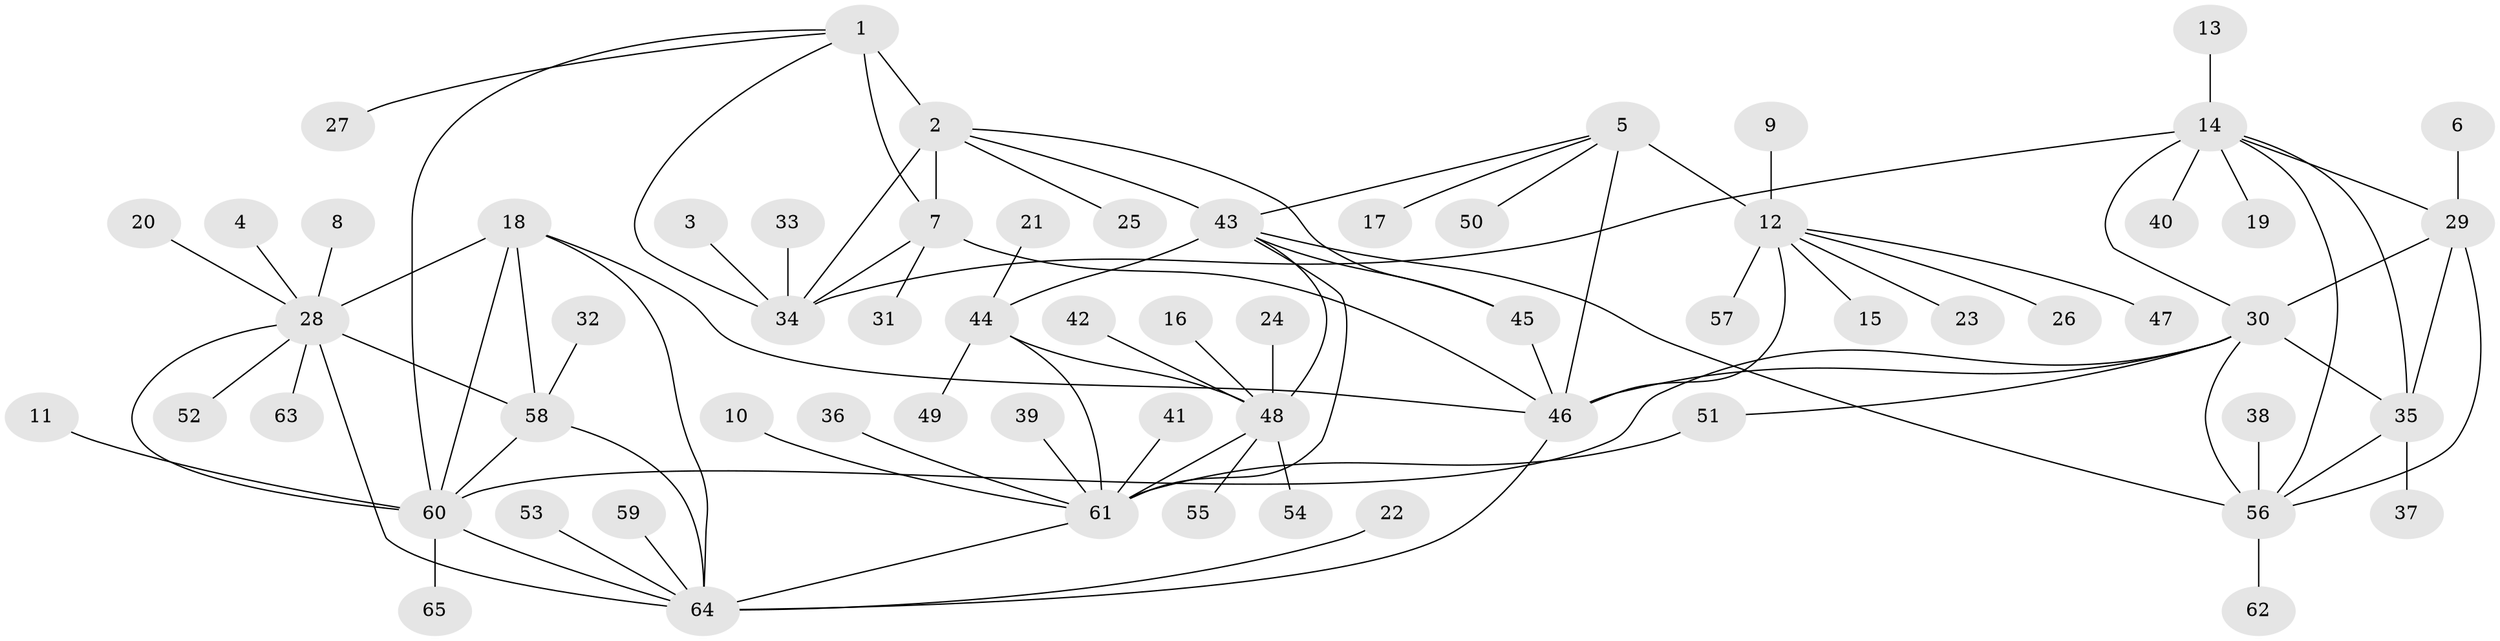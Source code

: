 // original degree distribution, {7: 0.03968253968253968, 6: 0.047619047619047616, 12: 0.023809523809523808, 11: 0.031746031746031744, 13: 0.007936507936507936, 5: 0.023809523809523808, 10: 0.023809523809523808, 9: 0.015873015873015872, 8: 0.031746031746031744, 1: 0.6031746031746031, 4: 0.007936507936507936, 2: 0.1349206349206349, 3: 0.007936507936507936}
// Generated by graph-tools (version 1.1) at 2025/02/03/09/25 03:02:32]
// undirected, 65 vertices, 93 edges
graph export_dot {
graph [start="1"]
  node [color=gray90,style=filled];
  1;
  2;
  3;
  4;
  5;
  6;
  7;
  8;
  9;
  10;
  11;
  12;
  13;
  14;
  15;
  16;
  17;
  18;
  19;
  20;
  21;
  22;
  23;
  24;
  25;
  26;
  27;
  28;
  29;
  30;
  31;
  32;
  33;
  34;
  35;
  36;
  37;
  38;
  39;
  40;
  41;
  42;
  43;
  44;
  45;
  46;
  47;
  48;
  49;
  50;
  51;
  52;
  53;
  54;
  55;
  56;
  57;
  58;
  59;
  60;
  61;
  62;
  63;
  64;
  65;
  1 -- 2 [weight=4.0];
  1 -- 7 [weight=2.0];
  1 -- 27 [weight=1.0];
  1 -- 34 [weight=2.0];
  1 -- 60 [weight=1.0];
  2 -- 7 [weight=2.0];
  2 -- 25 [weight=1.0];
  2 -- 34 [weight=2.0];
  2 -- 43 [weight=2.0];
  2 -- 45 [weight=1.0];
  3 -- 34 [weight=1.0];
  4 -- 28 [weight=1.0];
  5 -- 12 [weight=6.0];
  5 -- 17 [weight=1.0];
  5 -- 43 [weight=1.0];
  5 -- 46 [weight=3.0];
  5 -- 50 [weight=1.0];
  6 -- 29 [weight=1.0];
  7 -- 31 [weight=1.0];
  7 -- 34 [weight=1.0];
  7 -- 46 [weight=1.0];
  8 -- 28 [weight=1.0];
  9 -- 12 [weight=1.0];
  10 -- 61 [weight=1.0];
  11 -- 60 [weight=1.0];
  12 -- 15 [weight=1.0];
  12 -- 23 [weight=1.0];
  12 -- 26 [weight=1.0];
  12 -- 46 [weight=3.0];
  12 -- 47 [weight=1.0];
  12 -- 57 [weight=1.0];
  13 -- 14 [weight=1.0];
  14 -- 19 [weight=1.0];
  14 -- 29 [weight=1.0];
  14 -- 30 [weight=2.0];
  14 -- 34 [weight=1.0];
  14 -- 35 [weight=1.0];
  14 -- 40 [weight=1.0];
  14 -- 56 [weight=1.0];
  16 -- 48 [weight=1.0];
  18 -- 28 [weight=1.0];
  18 -- 46 [weight=1.0];
  18 -- 58 [weight=2.0];
  18 -- 60 [weight=1.0];
  18 -- 64 [weight=1.0];
  20 -- 28 [weight=1.0];
  21 -- 44 [weight=1.0];
  22 -- 64 [weight=1.0];
  24 -- 48 [weight=1.0];
  28 -- 52 [weight=1.0];
  28 -- 58 [weight=2.0];
  28 -- 60 [weight=1.0];
  28 -- 63 [weight=1.0];
  28 -- 64 [weight=1.0];
  29 -- 30 [weight=2.0];
  29 -- 35 [weight=1.0];
  29 -- 56 [weight=1.0];
  30 -- 35 [weight=2.0];
  30 -- 46 [weight=1.0];
  30 -- 51 [weight=1.0];
  30 -- 56 [weight=2.0];
  30 -- 60 [weight=2.0];
  32 -- 58 [weight=1.0];
  33 -- 34 [weight=1.0];
  35 -- 37 [weight=1.0];
  35 -- 56 [weight=1.0];
  36 -- 61 [weight=1.0];
  38 -- 56 [weight=1.0];
  39 -- 61 [weight=1.0];
  41 -- 61 [weight=1.0];
  42 -- 48 [weight=1.0];
  43 -- 44 [weight=3.0];
  43 -- 45 [weight=1.0];
  43 -- 48 [weight=1.0];
  43 -- 56 [weight=1.0];
  43 -- 61 [weight=1.0];
  44 -- 48 [weight=3.0];
  44 -- 49 [weight=1.0];
  44 -- 61 [weight=3.0];
  45 -- 46 [weight=1.0];
  46 -- 64 [weight=1.0];
  48 -- 54 [weight=1.0];
  48 -- 55 [weight=1.0];
  48 -- 61 [weight=1.0];
  51 -- 61 [weight=1.0];
  53 -- 64 [weight=1.0];
  56 -- 62 [weight=1.0];
  58 -- 60 [weight=2.0];
  58 -- 64 [weight=2.0];
  59 -- 64 [weight=1.0];
  60 -- 64 [weight=1.0];
  60 -- 65 [weight=1.0];
  61 -- 64 [weight=1.0];
}
